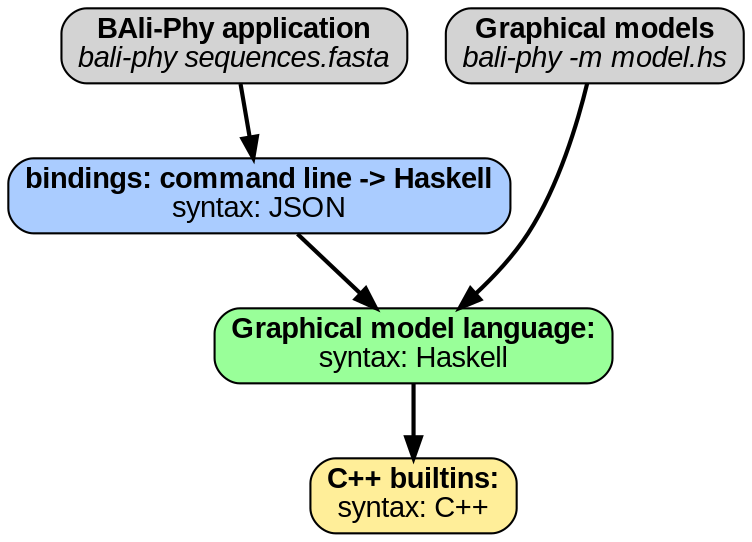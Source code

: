 digraph "Architecture" {
graph [ranksep=0.25, fontname=Arial,  nodesep=0.25, ranksep=0.5];
node [fontname=Arial, style="filled,rounded", height=0, width=0, shape=box];
edge [style="setlinewidth(2)"];

bali_phy [label=<<b>BAli-Phy application</b><br/><i>bali-phy sequences.fasta</i>>]

graphical_models  [label=<<b>Graphical models</b><br/><i>bali-phy -m model.hs</i>>]

graphical_model_language [label=<<b>Graphical model language:</b><br/>syntax: Haskell>, fillcolor="#99ff99"]

cpp_builtins [label=<<b>C++ builtins:</b><br/>syntax: C++<br/>>,fillcolor="#ffee99"]

{rank = same; bali_phy; graphical_models}

bali_phy -> JSON_files
JSON_files [label=<<b>bindings: command line -&gt; Haskell</b><br/>syntax: JSON>,fillcolor="#aaccff"]
JSON_files -> graphical_model_language
graphical_models -> graphical_model_language
graphical_model_language -> cpp_builtins
}
